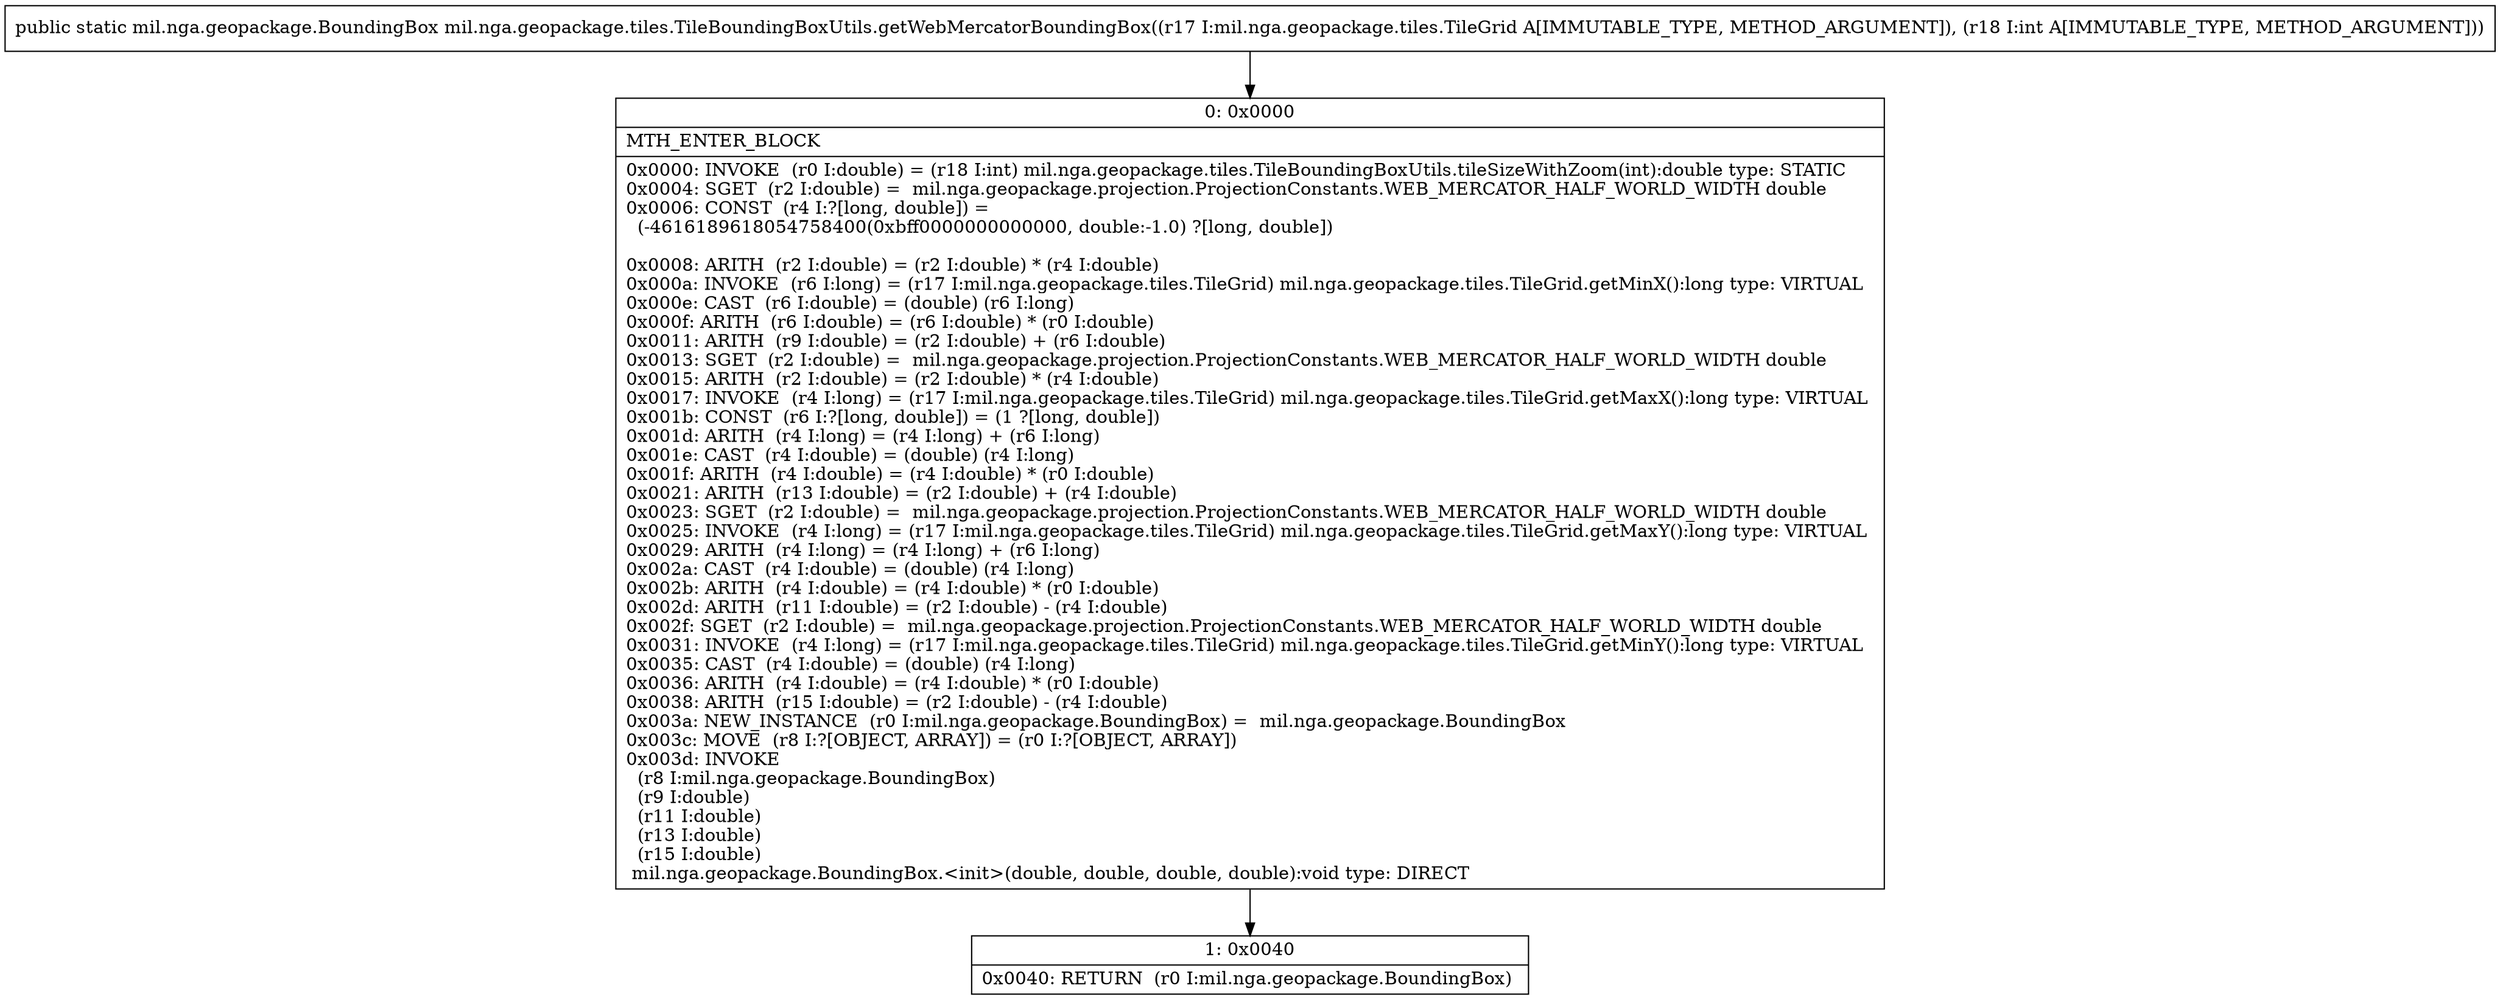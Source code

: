 digraph "CFG formil.nga.geopackage.tiles.TileBoundingBoxUtils.getWebMercatorBoundingBox(Lmil\/nga\/geopackage\/tiles\/TileGrid;I)Lmil\/nga\/geopackage\/BoundingBox;" {
Node_0 [shape=record,label="{0\:\ 0x0000|MTH_ENTER_BLOCK\l|0x0000: INVOKE  (r0 I:double) = (r18 I:int) mil.nga.geopackage.tiles.TileBoundingBoxUtils.tileSizeWithZoom(int):double type: STATIC \l0x0004: SGET  (r2 I:double) =  mil.nga.geopackage.projection.ProjectionConstants.WEB_MERCATOR_HALF_WORLD_WIDTH double \l0x0006: CONST  (r4 I:?[long, double]) = \l  (\-4616189618054758400(0xbff0000000000000, double:\-1.0) ?[long, double])\l \l0x0008: ARITH  (r2 I:double) = (r2 I:double) * (r4 I:double) \l0x000a: INVOKE  (r6 I:long) = (r17 I:mil.nga.geopackage.tiles.TileGrid) mil.nga.geopackage.tiles.TileGrid.getMinX():long type: VIRTUAL \l0x000e: CAST  (r6 I:double) = (double) (r6 I:long) \l0x000f: ARITH  (r6 I:double) = (r6 I:double) * (r0 I:double) \l0x0011: ARITH  (r9 I:double) = (r2 I:double) + (r6 I:double) \l0x0013: SGET  (r2 I:double) =  mil.nga.geopackage.projection.ProjectionConstants.WEB_MERCATOR_HALF_WORLD_WIDTH double \l0x0015: ARITH  (r2 I:double) = (r2 I:double) * (r4 I:double) \l0x0017: INVOKE  (r4 I:long) = (r17 I:mil.nga.geopackage.tiles.TileGrid) mil.nga.geopackage.tiles.TileGrid.getMaxX():long type: VIRTUAL \l0x001b: CONST  (r6 I:?[long, double]) = (1 ?[long, double]) \l0x001d: ARITH  (r4 I:long) = (r4 I:long) + (r6 I:long) \l0x001e: CAST  (r4 I:double) = (double) (r4 I:long) \l0x001f: ARITH  (r4 I:double) = (r4 I:double) * (r0 I:double) \l0x0021: ARITH  (r13 I:double) = (r2 I:double) + (r4 I:double) \l0x0023: SGET  (r2 I:double) =  mil.nga.geopackage.projection.ProjectionConstants.WEB_MERCATOR_HALF_WORLD_WIDTH double \l0x0025: INVOKE  (r4 I:long) = (r17 I:mil.nga.geopackage.tiles.TileGrid) mil.nga.geopackage.tiles.TileGrid.getMaxY():long type: VIRTUAL \l0x0029: ARITH  (r4 I:long) = (r4 I:long) + (r6 I:long) \l0x002a: CAST  (r4 I:double) = (double) (r4 I:long) \l0x002b: ARITH  (r4 I:double) = (r4 I:double) * (r0 I:double) \l0x002d: ARITH  (r11 I:double) = (r2 I:double) \- (r4 I:double) \l0x002f: SGET  (r2 I:double) =  mil.nga.geopackage.projection.ProjectionConstants.WEB_MERCATOR_HALF_WORLD_WIDTH double \l0x0031: INVOKE  (r4 I:long) = (r17 I:mil.nga.geopackage.tiles.TileGrid) mil.nga.geopackage.tiles.TileGrid.getMinY():long type: VIRTUAL \l0x0035: CAST  (r4 I:double) = (double) (r4 I:long) \l0x0036: ARITH  (r4 I:double) = (r4 I:double) * (r0 I:double) \l0x0038: ARITH  (r15 I:double) = (r2 I:double) \- (r4 I:double) \l0x003a: NEW_INSTANCE  (r0 I:mil.nga.geopackage.BoundingBox) =  mil.nga.geopackage.BoundingBox \l0x003c: MOVE  (r8 I:?[OBJECT, ARRAY]) = (r0 I:?[OBJECT, ARRAY]) \l0x003d: INVOKE  \l  (r8 I:mil.nga.geopackage.BoundingBox)\l  (r9 I:double)\l  (r11 I:double)\l  (r13 I:double)\l  (r15 I:double)\l mil.nga.geopackage.BoundingBox.\<init\>(double, double, double, double):void type: DIRECT \l}"];
Node_1 [shape=record,label="{1\:\ 0x0040|0x0040: RETURN  (r0 I:mil.nga.geopackage.BoundingBox) \l}"];
MethodNode[shape=record,label="{public static mil.nga.geopackage.BoundingBox mil.nga.geopackage.tiles.TileBoundingBoxUtils.getWebMercatorBoundingBox((r17 I:mil.nga.geopackage.tiles.TileGrid A[IMMUTABLE_TYPE, METHOD_ARGUMENT]), (r18 I:int A[IMMUTABLE_TYPE, METHOD_ARGUMENT])) }"];
MethodNode -> Node_0;
Node_0 -> Node_1;
}

